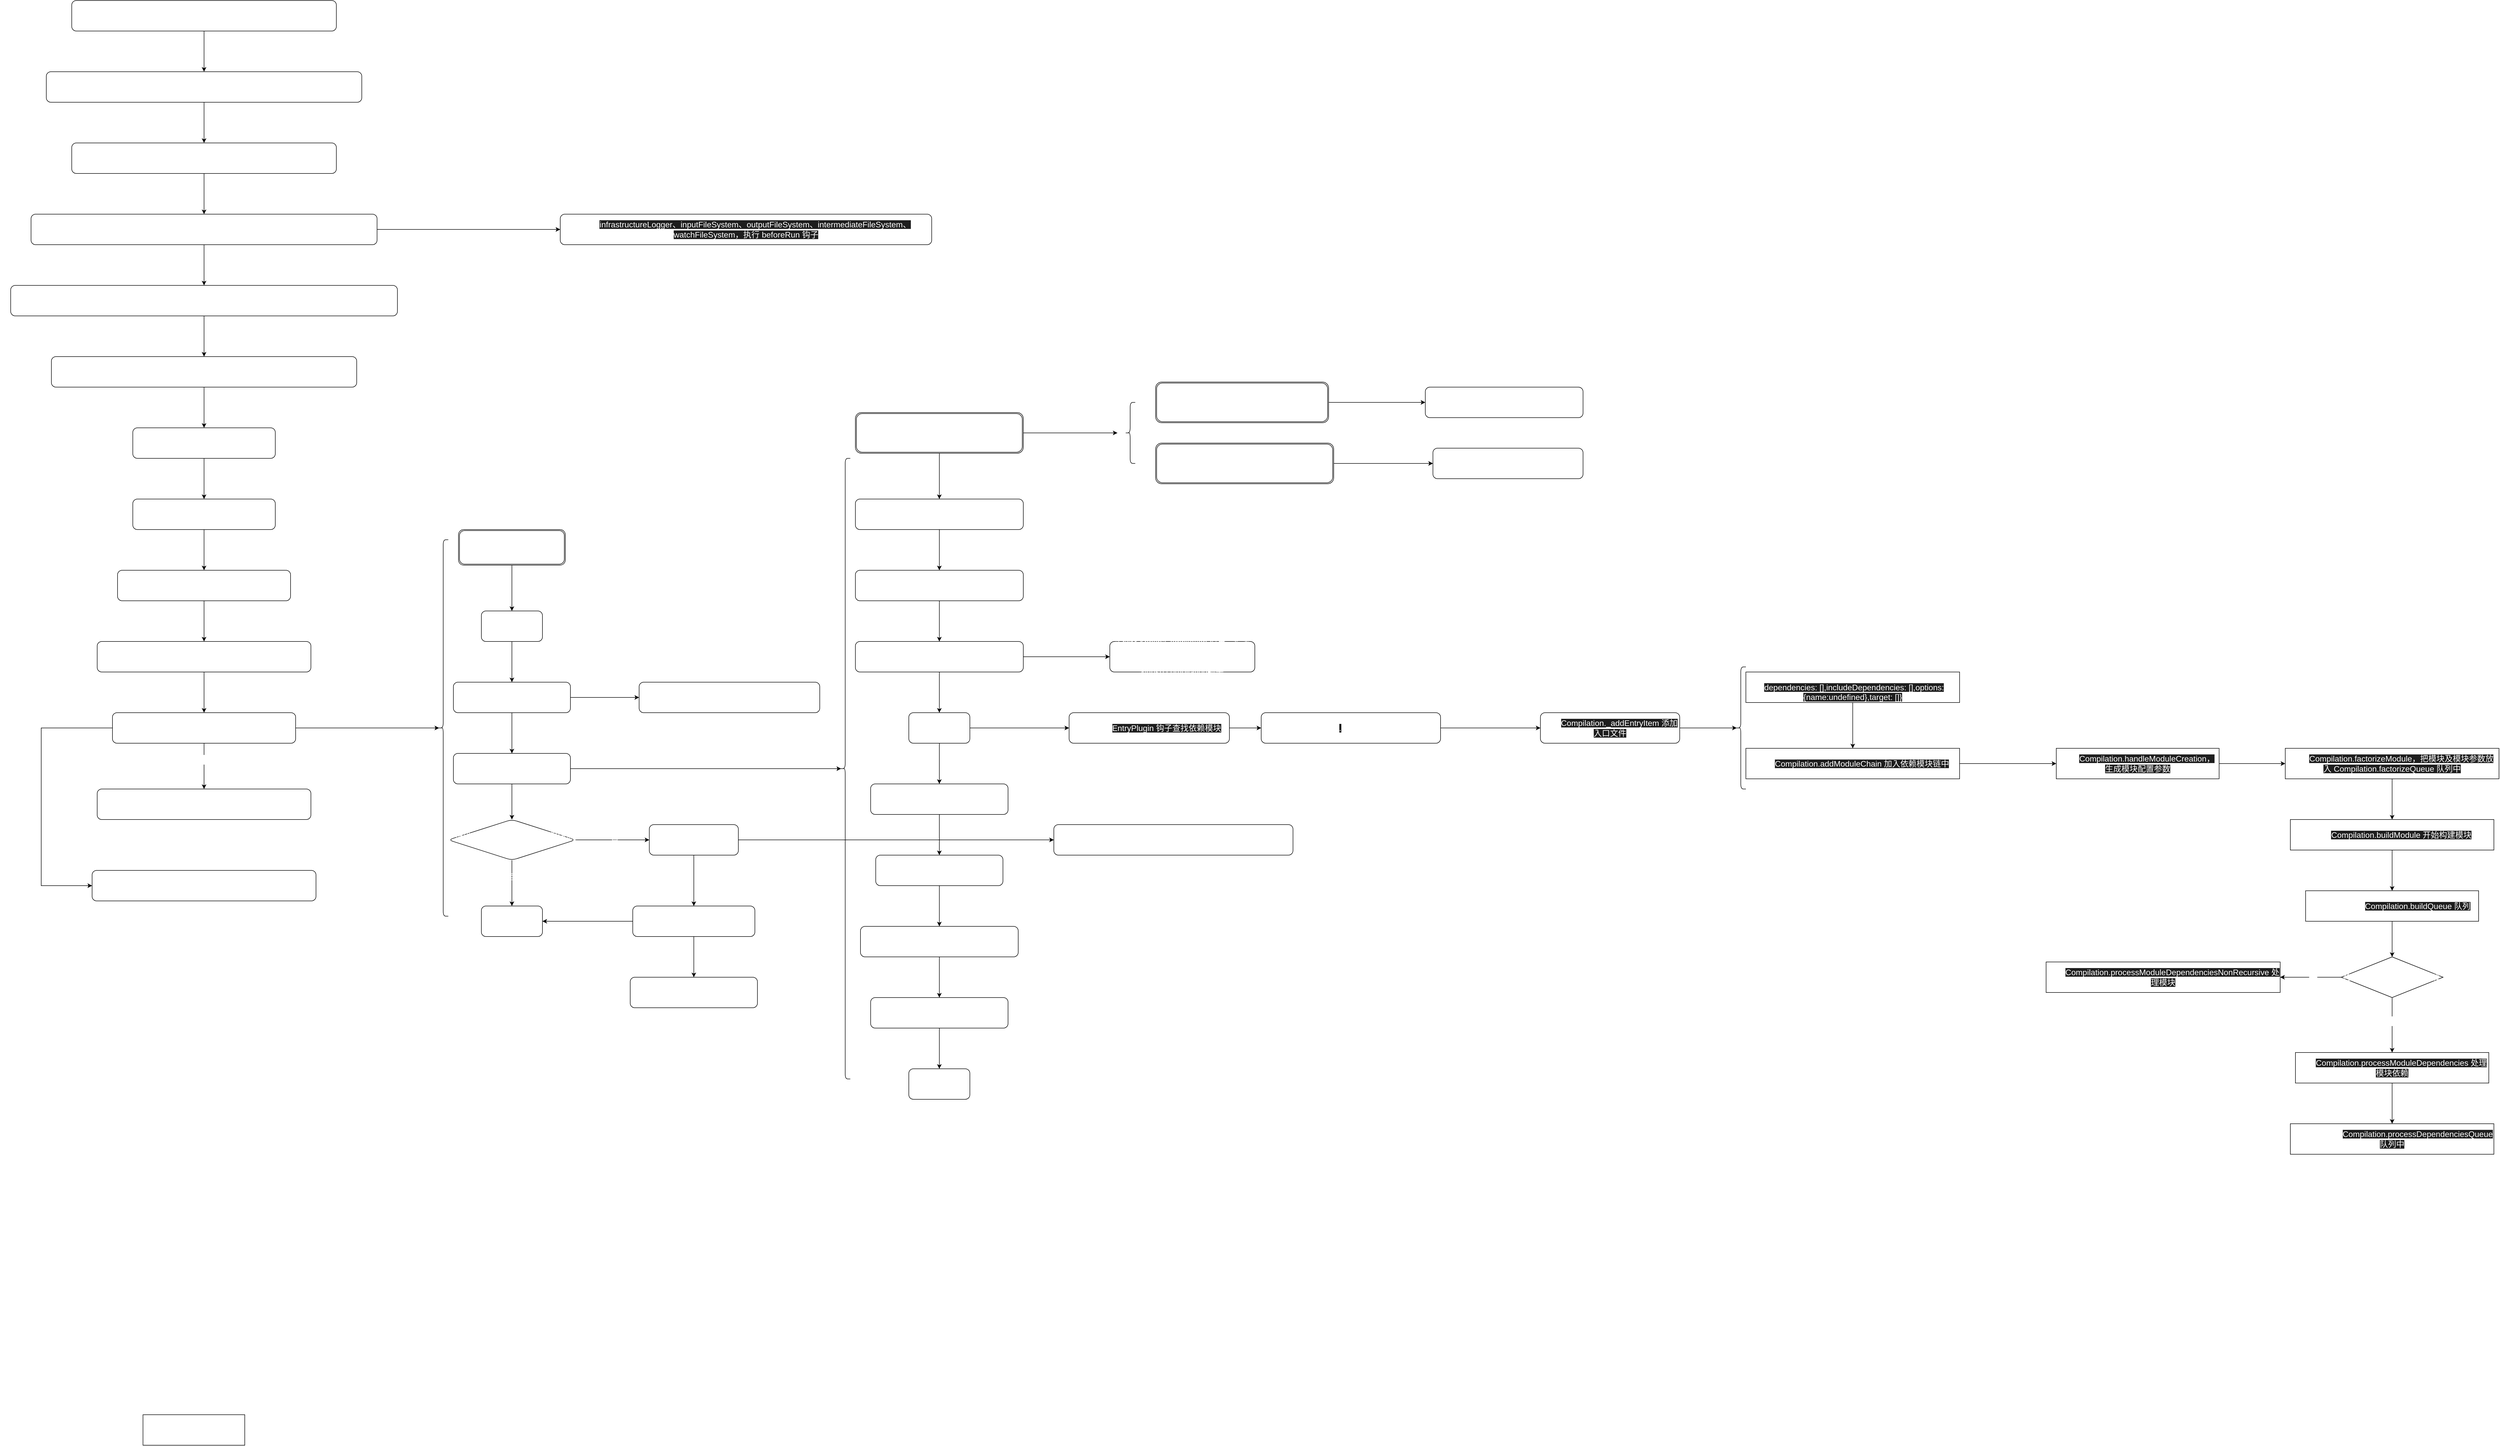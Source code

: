 <mxfile version="13.6.5">
    <diagram id="v2d23optem65ANYo-D-t" name="第 1 页">
        <mxGraphModel dx="1056" dy="800" grid="1" gridSize="10" guides="1" tooltips="1" connect="1" arrows="1" fold="1" page="1" pageScale="1" pageWidth="827" pageHeight="1169" math="0" shadow="0">
            <root>
                <mxCell id="0"/>
                <mxCell id="1" parent="0"/>
                <mxCell id="5" value="" style="edgeStyle=orthogonalEdgeStyle;rounded=0;orthogonalLoop=1;jettySize=auto;fontFamily=Helvetica;fontSize=16;labelBackgroundColor=none;labelBorderColor=none;fontColor=#FFFFFF;" parent="1" source="3" target="4" edge="1">
                    <mxGeometry relative="1" as="geometry"/>
                </mxCell>
                <mxCell id="3" value="getNormalizedWebpackOptions(序列化参数)" style="rounded=1;whiteSpace=wrap;fontFamily=Helvetica;fontSize=16;labelBackgroundColor=none;labelBorderColor=none;fontColor=#FFFFFF;" parent="1" vertex="1">
                    <mxGeometry x="170" y="70" width="520" height="60" as="geometry"/>
                </mxCell>
                <mxCell id="8" value="" style="edgeStyle=orthogonalEdgeStyle;rounded=0;orthogonalLoop=1;jettySize=auto;fontFamily=Helvetica;fontSize=16;labelBackgroundColor=none;labelBorderColor=none;fontColor=#FFFFFF;" parent="1" source="4" target="7" edge="1">
                    <mxGeometry relative="1" as="geometry"/>
                </mxCell>
                <mxCell id="4" value="applyWebpackOptionsBaseDefaults（设置基础默认属性值）" style="whiteSpace=wrap;rounded=1;fontFamily=Helvetica;fontSize=16;labelBackgroundColor=none;labelBorderColor=none;fontColor=#FFFFFF;" parent="1" vertex="1">
                    <mxGeometry x="120" y="210" width="620" height="60" as="geometry"/>
                </mxCell>
                <mxCell id="10" value="" style="edgeStyle=orthogonalEdgeStyle;rounded=0;orthogonalLoop=1;jettySize=auto;fontFamily=Helvetica;fontSize=16;labelBackgroundColor=none;labelBorderColor=none;fontColor=#FFFFFF;" parent="1" source="7" target="9" edge="1">
                    <mxGeometry relative="1" as="geometry"/>
                </mxCell>
                <mxCell id="7" value="Compiler（构建&amp;nbsp;Compiler&amp;nbsp;实例）" style="whiteSpace=wrap;rounded=1;fontFamily=Helvetica;fontSize=16;labelBackgroundColor=none;labelBorderColor=none;fontColor=#FFFFFF;" parent="1" vertex="1">
                    <mxGeometry x="170" y="350" width="520" height="60" as="geometry"/>
                </mxCell>
                <mxCell id="12" value="" style="edgeStyle=orthogonalEdgeStyle;rounded=0;orthogonalLoop=1;jettySize=auto;fontFamily=Helvetica;fontSize=16;labelBackgroundColor=none;labelBorderColor=none;fontColor=#FFFFFF;" parent="1" source="9" target="11" edge="1">
                    <mxGeometry relative="1" as="geometry"/>
                </mxCell>
                <mxCell id="104" value="" style="edgeStyle=orthogonalEdgeStyle;rounded=0;orthogonalLoop=1;jettySize=auto;html=0;labelBackgroundColor=none;fontFamily=Helvetica;fontSize=16;fontColor=#FFFFFF;" parent="1" source="9" target="103" edge="1">
                    <mxGeometry relative="1" as="geometry"/>
                </mxCell>
                <mxCell id="9" value="NodeEnvironmentPlugin（实例环境变量插件，注入环境变量）" style="whiteSpace=wrap;rounded=1;fontFamily=Helvetica;fontSize=16;labelBackgroundColor=none;labelBorderColor=none;fontColor=#FFFFFF;" parent="1" vertex="1">
                    <mxGeometry x="90" y="490" width="680" height="60" as="geometry"/>
                </mxCell>
                <mxCell id="14" value="" style="edgeStyle=orthogonalEdgeStyle;rounded=0;orthogonalLoop=1;jettySize=auto;fontFamily=Helvetica;fontSize=16;labelBackgroundColor=none;labelBorderColor=none;fontColor=#FFFFFF;" parent="1" source="11" target="13" edge="1">
                    <mxGeometry relative="1" as="geometry"/>
                </mxCell>
                <mxCell id="11" value="按照顺序执行插件（函数插件绑定 this 为 compiler 并把对象作为参数传入函数和实例对象插件调用&amp;nbsp;apply 方法注入&amp;nbsp;compiler 实例）" style="whiteSpace=wrap;rounded=1;fontFamily=Helvetica;fontSize=16;labelBackgroundColor=none;labelBorderColor=none;fontColor=#FFFFFF;" parent="1" vertex="1">
                    <mxGeometry x="50" y="630" width="760" height="60" as="geometry"/>
                </mxCell>
                <mxCell id="16" value="" style="edgeStyle=orthogonalEdgeStyle;rounded=0;orthogonalLoop=1;jettySize=auto;fontFamily=Helvetica;fontSize=16;labelBackgroundColor=none;labelBorderColor=none;fontColor=#FFFFFF;" parent="1" source="13" target="15" edge="1">
                    <mxGeometry relative="1" as="geometry"/>
                </mxCell>
                <mxCell id="13" value="applyWebpackOptionsDefaults 设置默认参数" style="whiteSpace=wrap;rounded=1;fontFamily=Helvetica;fontSize=16;labelBackgroundColor=none;labelBorderColor=none;fontColor=#FFFFFF;" parent="1" vertex="1">
                    <mxGeometry x="130" y="770" width="600" height="60" as="geometry"/>
                </mxCell>
                <mxCell id="18" value="" style="edgeStyle=orthogonalEdgeStyle;rounded=0;orthogonalLoop=1;jettySize=auto;fontFamily=Helvetica;fontSize=16;labelBackgroundColor=none;labelBorderColor=none;fontColor=#FFFFFF;" parent="1" source="15" target="17" edge="1">
                    <mxGeometry relative="1" as="geometry"/>
                </mxCell>
                <mxCell id="15" value="调用&amp;nbsp;environment 钩子" style="whiteSpace=wrap;rounded=1;fontFamily=Helvetica;fontSize=16;labelBackgroundColor=none;labelBorderColor=none;fontColor=#FFFFFF;" parent="1" vertex="1">
                    <mxGeometry x="290" y="910" width="280" height="60" as="geometry"/>
                </mxCell>
                <mxCell id="20" value="" style="edgeStyle=orthogonalEdgeStyle;rounded=0;orthogonalLoop=1;jettySize=auto;fontFamily=Helvetica;fontSize=16;labelBackgroundColor=none;labelBorderColor=none;fontColor=#FFFFFF;" parent="1" source="17" target="19" edge="1">
                    <mxGeometry relative="1" as="geometry"/>
                </mxCell>
                <mxCell id="17" value="调用 afterEnvironment 钩子" style="whiteSpace=wrap;rounded=1;fontFamily=Helvetica;fontSize=16;labelBackgroundColor=none;labelBorderColor=none;fontColor=#FFFFFF;" parent="1" vertex="1">
                    <mxGeometry x="290" y="1050" width="280" height="60" as="geometry"/>
                </mxCell>
                <mxCell id="22" value="" style="edgeStyle=orthogonalEdgeStyle;rounded=0;orthogonalLoop=1;jettySize=auto;fontFamily=Helvetica;fontSize=16;labelBackgroundColor=none;labelBorderColor=none;fontColor=#FFFFFF;" parent="1" source="19" target="21" edge="1">
                    <mxGeometry relative="1" as="geometry"/>
                </mxCell>
                <mxCell id="19" value="实例化&amp;nbsp;&amp;nbsp;WebpackOptionsApply 处理参数，根据webpack 向上下文中注入属性" style="whiteSpace=wrap;rounded=1;fontFamily=Helvetica;fontSize=16;labelBackgroundColor=none;labelBorderColor=none;fontColor=#FFFFFF;" parent="1" vertex="1">
                    <mxGeometry x="260" y="1190" width="340" height="60" as="geometry"/>
                </mxCell>
                <mxCell id="33" value="" style="edgeStyle=orthogonalEdgeStyle;rounded=0;orthogonalLoop=1;jettySize=auto;fontFamily=Helvetica;fontSize=16;labelBackgroundColor=none;labelBorderColor=none;fontColor=#FFFFFF;" parent="1" source="21" target="32" edge="1">
                    <mxGeometry relative="1" as="geometry"/>
                </mxCell>
                <mxCell id="21" value="调用&amp;nbsp;initialize 钩子" style="whiteSpace=wrap;rounded=1;fontFamily=Helvetica;fontSize=16;labelBackgroundColor=none;labelBorderColor=none;fontColor=#FFFFFF;" parent="1" vertex="1">
                    <mxGeometry x="220" y="1330" width="420" height="60" as="geometry"/>
                </mxCell>
                <mxCell id="35" value="" style="edgeStyle=orthogonalEdgeStyle;rounded=0;orthogonalLoop=1;jettySize=auto;entryX=0.1;entryY=0.5;entryDx=0;entryDy=0;entryPerimeter=0;fontFamily=Helvetica;fontSize=16;labelBackgroundColor=none;labelBorderColor=none;fontColor=#FFFFFF;" parent="1" source="32" target="34" edge="1">
                    <mxGeometry relative="1" as="geometry"/>
                </mxCell>
                <mxCell id="105" style="edgeStyle=orthogonalEdgeStyle;rounded=0;orthogonalLoop=1;jettySize=auto;html=0;exitX=0.5;exitY=1;exitDx=0;exitDy=0;entryX=0.5;entryY=0;entryDx=0;entryDy=0;labelBackgroundColor=none;fontFamily=Helvetica;fontSize=16;fontColor=#FFFFFF;" parent="1" source="32" target="100" edge="1">
                    <mxGeometry relative="1" as="geometry"/>
                </mxCell>
                <mxCell id="107" value="编译时" style="edgeLabel;html=1;align=center;verticalAlign=middle;resizable=0;points=[];fontSize=16;fontFamily=Helvetica;fontColor=#FFFFFF;" parent="105" vertex="1" connectable="0">
                    <mxGeometry x="-0.289" y="1" relative="1" as="geometry">
                        <mxPoint as="offset"/>
                    </mxGeometry>
                </mxCell>
                <mxCell id="106" value="开发模式监听文件变化" style="edgeStyle=orthogonalEdgeStyle;rounded=0;orthogonalLoop=1;jettySize=auto;html=0;entryX=0;entryY=0.5;entryDx=0;entryDy=0;labelBackgroundColor=none;fontFamily=Helvetica;fontSize=16;fontColor=#FFFFFF;" parent="1" source="32" target="98" edge="1">
                    <mxGeometry relative="1" as="geometry">
                        <Array as="points">
                            <mxPoint x="110" y="1500"/>
                            <mxPoint x="110" y="1810"/>
                        </Array>
                    </mxGeometry>
                </mxCell>
                <mxCell id="32" value="调用&amp;nbsp;Compiler.run 开始编译" style="whiteSpace=wrap;rounded=1;fontFamily=Helvetica;fontSize=16;labelBackgroundColor=none;labelBorderColor=none;fontColor=#FFFFFF;" parent="1" vertex="1">
                    <mxGeometry x="250" y="1470" width="360" height="60" as="geometry"/>
                </mxCell>
                <mxCell id="34" value="" style="shape=curlyBracket;whiteSpace=wrap;rounded=1;size=0.5;fontFamily=Helvetica;fontSize=16;labelBackgroundColor=none;labelBorderColor=none;fontColor=#FFFFFF;" parent="1" vertex="1">
                    <mxGeometry x="890" y="1130" width="20" height="740" as="geometry"/>
                </mxCell>
                <mxCell id="38" value="" style="edgeStyle=orthogonalEdgeStyle;rounded=0;orthogonalLoop=1;jettySize=auto;fontFamily=Helvetica;fontSize=16;labelBackgroundColor=none;labelBorderColor=none;fontColor=#FFFFFF;" parent="1" source="36" target="37" edge="1">
                    <mxGeometry relative="1" as="geometry"/>
                </mxCell>
                <mxCell id="36" value="调用&amp;nbsp;beforeRun 钩子" style="shape=ext;double=1;rounded=1;whiteSpace=wrap;fontFamily=Helvetica;fontSize=16;labelBackgroundColor=none;labelBorderColor=none;fontColor=#FFFFFF;" parent="1" vertex="1">
                    <mxGeometry x="930" y="1110" width="210" height="70" as="geometry"/>
                </mxCell>
                <mxCell id="40" value="" style="edgeStyle=orthogonalEdgeStyle;rounded=0;orthogonalLoop=1;jettySize=auto;fontFamily=Helvetica;fontSize=16;labelBackgroundColor=none;labelBorderColor=none;fontColor=#FFFFFF;" parent="1" source="37" target="39" edge="1">
                    <mxGeometry relative="1" as="geometry"/>
                </mxCell>
                <mxCell id="37" value="调用&amp;nbsp;run 钩子" style="whiteSpace=wrap;rounded=1;fontFamily=Helvetica;fontSize=16;labelBackgroundColor=none;labelBorderColor=none;fontColor=#FFFFFF;" parent="1" vertex="1">
                    <mxGeometry x="975" y="1270" width="120" height="60" as="geometry"/>
                </mxCell>
                <mxCell id="42" value="" style="edgeStyle=orthogonalEdgeStyle;rounded=0;orthogonalLoop=1;jettySize=auto;fontFamily=Helvetica;fontSize=16;labelBackgroundColor=none;labelBorderColor=none;fontColor=#FFFFFF;" parent="1" source="39" target="41" edge="1">
                    <mxGeometry relative="1" as="geometry"/>
                </mxCell>
                <mxCell id="58" value="" style="edgeStyle=orthogonalEdgeStyle;rounded=0;orthogonalLoop=1;jettySize=auto;fontFamily=Helvetica;fontSize=16;labelBackgroundColor=none;labelBorderColor=none;fontColor=#FFFFFF;" parent="1" source="39" target="57" edge="1">
                    <mxGeometry relative="1" as="geometry"/>
                </mxCell>
                <mxCell id="39" value="调用 this.readRecords 读取编译文件" style="whiteSpace=wrap;rounded=1;fontFamily=Helvetica;fontSize=16;labelBackgroundColor=none;labelBorderColor=none;fontColor=#FFFFFF;" parent="1" vertex="1">
                    <mxGeometry x="920" y="1410" width="230" height="60" as="geometry"/>
                </mxCell>
                <mxCell id="44" value="" style="edgeStyle=orthogonalEdgeStyle;rounded=0;orthogonalLoop=1;jettySize=auto;fontFamily=Helvetica;fontSize=16;labelBackgroundColor=none;labelBorderColor=none;fontColor=#FFFFFF;" parent="1" source="41" target="43" edge="1">
                    <mxGeometry relative="1" as="geometry"/>
                </mxCell>
                <mxCell id="60" value="" style="edgeStyle=orthogonalEdgeStyle;rounded=0;orthogonalLoop=1;jettySize=auto;entryX=0.1;entryY=0.5;entryDx=0;entryDy=0;entryPerimeter=0;fontFamily=Helvetica;fontSize=16;labelBackgroundColor=none;labelBorderColor=none;fontColor=#FFFFFF;" parent="1" source="41" target="59" edge="1">
                    <mxGeometry relative="1" as="geometry"/>
                </mxCell>
                <mxCell id="41" value="调用 this.compile 构建一个&amp;nbsp;compilation 实例" style="whiteSpace=wrap;rounded=1;fontFamily=Helvetica;fontSize=16;labelBackgroundColor=none;labelBorderColor=none;fontColor=#FFFFFF;" parent="1" vertex="1">
                    <mxGeometry x="920" y="1550" width="230" height="60" as="geometry"/>
                </mxCell>
                <mxCell id="46" value="" style="edgeStyle=orthogonalEdgeStyle;rounded=0;orthogonalLoop=1;jettySize=auto;fontFamily=Helvetica;fontSize=16;labelBackgroundColor=none;labelBorderColor=none;fontColor=#FFFFFF;" parent="1" source="43" target="45" edge="1">
                    <mxGeometry relative="1" as="geometry"/>
                </mxCell>
                <mxCell id="47" value="否" style="edgeLabel;align=center;verticalAlign=middle;resizable=0;points=[];fontFamily=Helvetica;fontSize=16;labelBackgroundColor=none;labelBorderColor=none;fontColor=#FFFFFF;" parent="46" vertex="1" connectable="0">
                    <mxGeometry x="-0.311" y="-3" relative="1" as="geometry">
                        <mxPoint as="offset"/>
                    </mxGeometry>
                </mxCell>
                <mxCell id="49" value="" style="edgeStyle=orthogonalEdgeStyle;rounded=0;orthogonalLoop=1;jettySize=auto;fontFamily=Helvetica;fontSize=16;labelBackgroundColor=none;labelBorderColor=none;fontColor=#FFFFFF;" parent="1" source="43" target="48" edge="1">
                    <mxGeometry relative="1" as="geometry"/>
                </mxCell>
                <mxCell id="50" value="是" style="edgeLabel;align=center;verticalAlign=middle;resizable=0;points=[];fontFamily=Helvetica;fontSize=16;labelBackgroundColor=none;labelBorderColor=none;fontColor=#FFFFFF;" parent="49" vertex="1" connectable="0">
                    <mxGeometry x="0.062" y="-1" relative="1" as="geometry">
                        <mxPoint as="offset"/>
                    </mxGeometry>
                </mxCell>
                <mxCell id="43" value="调用&amp;nbsp;shouldEmit 检查是否需要输出资源" style="rhombus;whiteSpace=wrap;rounded=1;fontFamily=Helvetica;fontSize=16;labelBackgroundColor=none;labelBorderColor=none;fontColor=#FFFFFF;" parent="1" vertex="1">
                    <mxGeometry x="910" y="1680" width="250" height="80" as="geometry"/>
                </mxCell>
                <mxCell id="45" value="调用&amp;nbsp;done 钩子结束流程" style="whiteSpace=wrap;rounded=1;fontFamily=Helvetica;fontSize=16;labelBackgroundColor=none;labelBorderColor=none;fontColor=#FFFFFF;" parent="1" vertex="1">
                    <mxGeometry x="975" y="1850" width="120" height="60" as="geometry"/>
                </mxCell>
                <mxCell id="52" value="" style="edgeStyle=orthogonalEdgeStyle;rounded=0;orthogonalLoop=1;jettySize=auto;fontFamily=Helvetica;fontSize=16;labelBackgroundColor=none;labelBorderColor=none;fontColor=#FFFFFF;" parent="1" source="48" target="51" edge="1">
                    <mxGeometry relative="1" as="geometry"/>
                </mxCell>
                <mxCell id="94" value="" style="edgeStyle=orthogonalEdgeStyle;rounded=0;orthogonalLoop=1;jettySize=auto;fontFamily=Helvetica;fontSize=16;labelBackgroundColor=none;labelBorderColor=none;fontColor=#FFFFFF;" parent="1" source="48" edge="1" target="95">
                    <mxGeometry relative="1" as="geometry">
                        <mxPoint x="2422" y="1720" as="targetPoint"/>
                    </mxGeometry>
                </mxCell>
                <mxCell id="48" value="nextTick&amp;nbsp;调用&amp;nbsp;this.emitAssets 输出资源" style="whiteSpace=wrap;rounded=1;fontFamily=Helvetica;fontSize=16;labelBackgroundColor=none;labelBorderColor=none;fontColor=#FFFFFF;" parent="1" vertex="1">
                    <mxGeometry x="1305" y="1690" width="175" height="60" as="geometry"/>
                </mxCell>
                <mxCell id="53" value="" style="edgeStyle=orthogonalEdgeStyle;rounded=0;orthogonalLoop=1;jettySize=auto;entryX=1;entryY=0.5;entryDx=0;entryDy=0;fontFamily=Helvetica;fontSize=16;labelBackgroundColor=none;labelBorderColor=none;fontColor=#FFFFFF;" parent="1" source="51" target="45" edge="1">
                    <mxGeometry relative="1" as="geometry"/>
                </mxCell>
                <mxCell id="97" value="" style="edgeStyle=orthogonalEdgeStyle;rounded=0;orthogonalLoop=1;jettySize=auto;fontFamily=Helvetica;fontSize=16;labelBackgroundColor=none;labelBorderColor=none;fontColor=#FFFFFF;" parent="1" source="51" target="96" edge="1">
                    <mxGeometry relative="1" as="geometry"/>
                </mxCell>
                <mxCell id="51" value="调用 this.emitRecords 输出文件" style="whiteSpace=wrap;rounded=1;fontFamily=Helvetica;fontSize=16;labelBackgroundColor=none;labelBorderColor=none;fontColor=#FFFFFF;" parent="1" vertex="1">
                    <mxGeometry x="1272.5" y="1850" width="240" height="60" as="geometry"/>
                </mxCell>
                <mxCell id="57" value="用&amp;nbsp;this.inputFileSystem 读取&amp;nbsp;this.recordsInputPath 文件列表对象存入&amp;nbsp;this.records 中" style="whiteSpace=wrap;rounded=1;fontFamily=Helvetica;fontSize=16;labelBackgroundColor=none;labelBorderColor=none;fontColor=#FFFFFF;" parent="1" vertex="1">
                    <mxGeometry x="1285" y="1410" width="355" height="60" as="geometry"/>
                </mxCell>
                <mxCell id="59" value="" style="shape=curlyBracket;whiteSpace=wrap;rounded=1;fontFamily=Helvetica;fontSize=16;labelBackgroundColor=none;labelBorderColor=none;fontColor=#FFFFFF;" parent="1" vertex="1">
                    <mxGeometry x="1680" y="970" width="20" height="1220" as="geometry"/>
                </mxCell>
                <mxCell id="64" value="" style="edgeStyle=orthogonalEdgeStyle;rounded=0;orthogonalLoop=1;jettySize=auto;fontFamily=Helvetica;fontSize=16;labelBackgroundColor=none;labelBorderColor=none;fontColor=#FFFFFF;" parent="1" source="62" target="63" edge="1">
                    <mxGeometry relative="1" as="geometry"/>
                </mxCell>
                <mxCell id="83" value="" style="edgeStyle=orthogonalEdgeStyle;rounded=0;orthogonalLoop=1;jettySize=auto;fontFamily=Helvetica;fontSize=16;labelBackgroundColor=none;labelBorderColor=none;fontColor=#FFFFFF;" parent="1" source="62" edge="1">
                    <mxGeometry relative="1" as="geometry">
                        <mxPoint x="2225" y="920" as="targetPoint"/>
                    </mxGeometry>
                </mxCell>
                <mxCell id="62" value="调用 this.newCompilationParams 获取构建&amp;nbsp;Compilation 实例的参数" style="shape=ext;double=1;rounded=1;whiteSpace=wrap;fontFamily=Helvetica;fontSize=16;labelBackgroundColor=none;labelBorderColor=none;fontColor=#FFFFFF;" parent="1" vertex="1">
                    <mxGeometry x="1710" y="880" width="330" height="80" as="geometry"/>
                </mxCell>
                <mxCell id="66" value="" style="edgeStyle=orthogonalEdgeStyle;rounded=0;orthogonalLoop=1;jettySize=auto;fontFamily=Helvetica;fontSize=16;labelBackgroundColor=none;labelBorderColor=none;fontColor=#FFFFFF;" parent="1" source="63" target="65" edge="1">
                    <mxGeometry relative="1" as="geometry"/>
                </mxCell>
                <mxCell id="63" value="调用&amp;nbsp;beforeCompile 钩子" style="whiteSpace=wrap;rounded=1;fontFamily=Helvetica;fontSize=16;labelBackgroundColor=none;labelBorderColor=none;fontColor=#FFFFFF;" parent="1" vertex="1">
                    <mxGeometry x="1710" y="1050" width="330" height="60" as="geometry"/>
                </mxCell>
                <mxCell id="68" value="" style="edgeStyle=orthogonalEdgeStyle;rounded=0;orthogonalLoop=1;jettySize=auto;fontFamily=Helvetica;fontSize=16;labelBackgroundColor=none;labelBorderColor=none;fontColor=#FFFFFF;" parent="1" source="65" target="67" edge="1">
                    <mxGeometry relative="1" as="geometry"/>
                </mxCell>
                <mxCell id="65" value="调用&amp;nbsp;compile 钩子" style="whiteSpace=wrap;rounded=1;fontFamily=Helvetica;fontSize=16;labelBackgroundColor=none;labelBorderColor=none;fontColor=#FFFFFF;" parent="1" vertex="1">
                    <mxGeometry x="1710" y="1190" width="330" height="60" as="geometry"/>
                </mxCell>
                <mxCell id="70" value="" style="edgeStyle=orthogonalEdgeStyle;rounded=0;orthogonalLoop=1;jettySize=auto;fontFamily=Helvetica;fontSize=16;labelBackgroundColor=none;labelBorderColor=none;fontColor=#FFFFFF;" parent="1" source="67" target="69" edge="1">
                    <mxGeometry relative="1" as="geometry"/>
                </mxCell>
                <mxCell id="85" value="" style="edgeStyle=orthogonalEdgeStyle;rounded=0;orthogonalLoop=1;jettySize=auto;exitX=1;exitY=0.5;exitDx=0;exitDy=0;entryX=0;entryY=0.5;entryDx=0;entryDy=0;fontFamily=Helvetica;fontSize=16;labelBackgroundColor=none;labelBorderColor=none;fontColor=#FFFFFF;" parent="1" source="67" target="84" edge="1">
                    <mxGeometry relative="1" as="geometry"/>
                </mxCell>
                <mxCell id="67" value="调用&amp;nbsp;this.newCompilation(params) 构建&amp;nbsp;Compilation 实例" style="whiteSpace=wrap;rounded=1;fontFamily=Helvetica;fontSize=16;labelBackgroundColor=none;labelBorderColor=none;fontColor=#FFFFFF;" parent="1" vertex="1">
                    <mxGeometry x="1710" y="1330" width="330" height="60" as="geometry"/>
                </mxCell>
                <mxCell id="72" value="" style="edgeStyle=orthogonalEdgeStyle;rounded=0;orthogonalLoop=1;jettySize=auto;fontFamily=Helvetica;fontSize=16;labelBackgroundColor=none;labelBorderColor=none;fontColor=#FFFFFF;" parent="1" source="69" target="71" edge="1">
                    <mxGeometry relative="1" as="geometry"/>
                </mxCell>
                <mxCell id="113" value="" style="edgeStyle=orthogonalEdgeStyle;rounded=0;orthogonalLoop=1;jettySize=auto;html=1;fontColor=#FFFFFF;fontFamily=Helvetica;fontSize=16;" edge="1" parent="1" source="69" target="112">
                    <mxGeometry relative="1" as="geometry"/>
                </mxCell>
                <mxCell id="69" value="调用&amp;nbsp;make 钩子" style="whiteSpace=wrap;rounded=1;fontFamily=Helvetica;fontSize=16;labelBackgroundColor=none;labelBorderColor=none;fontColor=#FFFFFF;" parent="1" vertex="1">
                    <mxGeometry x="1815" y="1470" width="120" height="60" as="geometry"/>
                </mxCell>
                <mxCell id="75" value="" style="edgeStyle=orthogonalEdgeStyle;rounded=0;orthogonalLoop=1;jettySize=auto;fontFamily=Helvetica;fontSize=16;labelBackgroundColor=none;labelBorderColor=none;fontColor=#FFFFFF;" parent="1" source="71" target="74" edge="1">
                    <mxGeometry relative="1" as="geometry"/>
                </mxCell>
                <mxCell id="71" value="调用&amp;nbsp;finishMake 钩子" style="whiteSpace=wrap;rounded=1;fontFamily=Helvetica;fontSize=16;labelBackgroundColor=none;labelBorderColor=none;fontColor=#FFFFFF;" parent="1" vertex="1">
                    <mxGeometry x="1740" y="1610" width="270" height="60" as="geometry"/>
                </mxCell>
                <mxCell id="77" value="" style="edgeStyle=orthogonalEdgeStyle;rounded=0;orthogonalLoop=1;jettySize=auto;fontFamily=Helvetica;fontSize=16;labelBackgroundColor=none;labelBorderColor=none;fontColor=#FFFFFF;" parent="1" source="74" target="76" edge="1">
                    <mxGeometry relative="1" as="geometry"/>
                </mxCell>
                <mxCell id="74" value="process.nextTick 回调" style="whiteSpace=wrap;rounded=1;fontFamily=Helvetica;fontSize=16;labelBackgroundColor=none;labelBorderColor=none;fontColor=#FFFFFF;" parent="1" vertex="1">
                    <mxGeometry x="1750" y="1750" width="250" height="60" as="geometry"/>
                </mxCell>
                <mxCell id="79" value="" style="edgeStyle=orthogonalEdgeStyle;rounded=0;orthogonalLoop=1;jettySize=auto;fontFamily=Helvetica;fontSize=16;labelBackgroundColor=none;labelBorderColor=none;fontColor=#FFFFFF;" parent="1" source="76" target="78" edge="1">
                    <mxGeometry relative="1" as="geometry"/>
                </mxCell>
                <mxCell id="76" value="在&amp;nbsp;compilation.finish 回调中执行&amp;nbsp;compilation.seal 回调" style="whiteSpace=wrap;rounded=1;fontFamily=Helvetica;fontSize=16;labelBackgroundColor=none;labelBorderColor=none;fontColor=#FFFFFF;" parent="1" vertex="1">
                    <mxGeometry x="1720" y="1890" width="310" height="60" as="geometry"/>
                </mxCell>
                <mxCell id="81" value="" style="edgeStyle=orthogonalEdgeStyle;rounded=0;orthogonalLoop=1;jettySize=auto;fontFamily=Helvetica;fontSize=16;labelBackgroundColor=none;labelBorderColor=none;fontColor=#FFFFFF;" parent="1" source="78" target="80" edge="1">
                    <mxGeometry relative="1" as="geometry"/>
                </mxCell>
                <mxCell id="78" value="调用&amp;nbsp;afterCompile 钩子" style="whiteSpace=wrap;rounded=1;fontFamily=Helvetica;fontSize=16;labelBackgroundColor=none;labelBorderColor=none;fontColor=#FFFFFF;" parent="1" vertex="1">
                    <mxGeometry x="1740" y="2030" width="270" height="60" as="geometry"/>
                </mxCell>
                <mxCell id="80" value="回调&amp;nbsp;callback" style="whiteSpace=wrap;rounded=1;fontFamily=Helvetica;fontSize=16;labelBackgroundColor=none;labelBorderColor=none;fontColor=#FFFFFF;" parent="1" vertex="1">
                    <mxGeometry x="1815" y="2170" width="120" height="60" as="geometry"/>
                </mxCell>
                <mxCell id="84" value="实例化&amp;nbsp;Compilation 对象，设置&amp;nbsp;name、records 属性，执行&amp;nbsp;thisCompilation 和&amp;nbsp;compilation钩子" style="whiteSpace=wrap;rounded=1;fontFamily=Helvetica;fontSize=16;labelBackgroundColor=none;labelBorderColor=none;fontColor=#FFFFFF;" parent="1" vertex="1">
                    <mxGeometry x="2210" y="1330" width="285" height="60" as="geometry"/>
                </mxCell>
                <mxCell id="86" value="" style="shape=curlyBracket;whiteSpace=wrap;rounded=1;fontFamily=Helvetica;fontSize=16;labelBackgroundColor=none;labelBorderColor=none;fontColor=#FFFFFF;" parent="1" vertex="1">
                    <mxGeometry x="2240" y="860" width="20" height="120" as="geometry"/>
                </mxCell>
                <mxCell id="90" value="" style="edgeStyle=orthogonalEdgeStyle;rounded=0;orthogonalLoop=1;jettySize=auto;fontFamily=Helvetica;fontSize=16;labelBackgroundColor=none;labelBorderColor=none;fontColor=#FFFFFF;" parent="1" source="87" target="89" edge="1">
                    <mxGeometry relative="1" as="geometry"/>
                </mxCell>
                <mxCell id="87" value="调用&amp;nbsp;this.createNormalModuleFactory() 构建&amp;nbsp;normalModuleFactory 属性" style="shape=ext;double=1;rounded=1;whiteSpace=wrap;fontFamily=Helvetica;fontSize=16;labelBackgroundColor=none;labelBorderColor=none;fontColor=#FFFFFF;" parent="1" vertex="1">
                    <mxGeometry x="2300" y="820" width="340" height="80" as="geometry"/>
                </mxCell>
                <mxCell id="92" value="" style="edgeStyle=orthogonalEdgeStyle;rounded=0;orthogonalLoop=1;jettySize=auto;fontFamily=Helvetica;fontSize=16;labelBackgroundColor=none;labelBorderColor=none;fontColor=#FFFFFF;" parent="1" source="88" target="91" edge="1">
                    <mxGeometry relative="1" as="geometry"/>
                </mxCell>
                <mxCell id="88" value="调用&amp;nbsp;this.createContextModuleFactory() 构建&amp;nbsp;contextModuleFactory 属性" style="shape=ext;double=1;rounded=1;whiteSpace=wrap;fontFamily=Helvetica;fontSize=16;labelBackgroundColor=none;labelBorderColor=none;fontColor=#FFFFFF;" parent="1" vertex="1">
                    <mxGeometry x="2300" y="940" width="350" height="80" as="geometry"/>
                </mxCell>
                <mxCell id="89" value="实例化&amp;nbsp;NormalModuleFactory 对象，调用&amp;nbsp;normalModuleFactory 钩子" style="whiteSpace=wrap;rounded=1;fontFamily=Helvetica;fontSize=16;labelBackgroundColor=none;labelBorderColor=none;fontColor=#FFFFFF;" parent="1" vertex="1">
                    <mxGeometry x="2830" y="830" width="310" height="60" as="geometry"/>
                </mxCell>
                <mxCell id="91" value="实例化&amp;nbsp;ContextModuleFactory 对象，调用&amp;nbsp;contextModuleFactory 钩子" style="whiteSpace=wrap;rounded=1;fontFamily=Helvetica;fontSize=16;labelBackgroundColor=none;labelBorderColor=none;fontColor=#FFFFFF;" parent="1" vertex="1">
                    <mxGeometry x="2845" y="950" width="295" height="60" as="geometry"/>
                </mxCell>
                <mxCell id="95" value="调用&amp;nbsp;emit 钩子，调用&amp;nbsp;compilation.getAssets() 获取资源列表，遍历目标文件夹和当前生成文件的源数据进行比较增量更新" style="rounded=1;whiteSpace=wrap;fontFamily=Helvetica;fontSize=16;labelBackgroundColor=none;labelBorderColor=none;fontColor=#FFFFFF;" parent="1" vertex="1">
                    <mxGeometry x="2100" y="1690" width="470" height="60" as="geometry"/>
                </mxCell>
                <mxCell id="96" value="输出生成的文件记录" style="whiteSpace=wrap;rounded=1;fontFamily=Helvetica;fontSize=16;labelBackgroundColor=none;labelBorderColor=none;fontColor=#FFFFFF;" parent="1" vertex="1">
                    <mxGeometry x="1267.5" y="1990" width="250" height="60" as="geometry"/>
                </mxCell>
                <mxCell id="98" value="调用&amp;nbsp;Compiler.watch 构建&amp;nbsp;Watching 实例监听文件更改" style="whiteSpace=wrap;rounded=1;fontFamily=Helvetica;fontSize=16;labelBackgroundColor=none;labelBorderColor=none;fontColor=#FFFFFF;" parent="1" vertex="1">
                    <mxGeometry x="210" y="1780" width="440" height="60" as="geometry"/>
                </mxCell>
                <mxCell id="100" value="调用&amp;nbsp;Compiler.close 结束运行" style="whiteSpace=wrap;rounded=1;fontFamily=Helvetica;fontSize=16;labelBackgroundColor=none;labelBorderColor=none;fontColor=#FFFFFF;" parent="1" vertex="1">
                    <mxGeometry x="220" y="1620" width="420" height="60" as="geometry"/>
                </mxCell>
                <mxCell id="102" value="Compilation对象" style="whiteSpace=wrap;fontFamily=Helvetica;fontSize=16;labelBackgroundColor=none;labelBorderColor=none;fontColor=#FFFFFF;" parent="1" vertex="1">
                    <mxGeometry x="310" y="2850" width="200" height="60" as="geometry"/>
                </mxCell>
                <mxCell id="103" value="注入&amp;nbsp;&lt;span style=&quot;background-color: rgb(30, 30, 30); font-size: 16px;&quot;&gt;infrastructureLogger、&lt;/span&gt;&lt;span style=&quot;background-color: rgb(30, 30, 30); font-size: 16px;&quot;&gt;inputFileSystem、&lt;/span&gt;&lt;span style=&quot;background-color: rgb(30, 30, 30); font-size: 16px;&quot;&gt;outputFileSystem、&lt;/span&gt;&lt;span style=&quot;background-color: rgb(30, 30, 30); font-size: 16px;&quot;&gt;intermediateFileSystem、&lt;/span&gt;&lt;span style=&quot;background-color: rgb(30, 30, 30); font-size: 16px;&quot;&gt;watchFileSystem，执行&amp;nbsp;&lt;/span&gt;&lt;span style=&quot;background-color: rgb(30, 30, 30); font-size: 16px;&quot;&gt;beforeRun 钩子&lt;/span&gt;" style="whiteSpace=wrap;html=1;rounded=1;fontSize=16;fontColor=#FFFFFF;fontFamily=Helvetica;" parent="1" vertex="1">
                    <mxGeometry x="1130" y="490" width="730" height="60" as="geometry"/>
                </mxCell>
                <mxCell id="115" value="" style="edgeStyle=orthogonalEdgeStyle;rounded=0;orthogonalLoop=1;jettySize=auto;html=1;fontColor=#FFFFFF;fontFamily=Helvetica;fontSize=16;" edge="1" parent="1" source="112" target="114">
                    <mxGeometry relative="1" as="geometry"/>
                </mxCell>
                <mxCell id="112" value="执行插件&amp;nbsp;&lt;span style=&quot;background-color: rgb(30, 30, 30); font-size: 16px;&quot;&gt;EntryPlugin 钩子查找依赖模块&lt;/span&gt;" style="whiteSpace=wrap;html=1;rounded=1;fontSize=16;fontColor=#FFFFFF;fontFamily=Helvetica;" vertex="1" parent="1">
                    <mxGeometry x="2130" y="1470" width="315" height="60" as="geometry"/>
                </mxCell>
                <mxCell id="117" value="" style="edgeStyle=orthogonalEdgeStyle;rounded=0;orthogonalLoop=1;jettySize=auto;html=1;fontColor=#FFFFFF;fontFamily=Helvetica;fontSize=16;" edge="1" parent="1" source="114" target="116">
                    <mxGeometry relative="1" as="geometry"/>
                </mxCell>
                <mxCell id="114" value="调用 C&lt;span style=&quot;font-size: 16px;&quot;&gt;ompilation&lt;/span&gt;&lt;span style=&quot;background-color: rgb(30, 30, 30); font-size: 16px;&quot;&gt;.&lt;/span&gt;&lt;span style=&quot;font-size: 16px;&quot;&gt;addEntry 添加依赖模块&lt;/span&gt;" style="whiteSpace=wrap;html=1;rounded=1;fontSize=16;fontColor=#FFFFFF;fontFamily=Helvetica;" vertex="1" parent="1">
                    <mxGeometry x="2507.5" y="1470" width="352.5" height="60" as="geometry"/>
                </mxCell>
                <mxCell id="119" style="edgeStyle=orthogonalEdgeStyle;rounded=0;orthogonalLoop=1;jettySize=auto;html=1;exitX=1;exitY=0.5;exitDx=0;exitDy=0;entryX=0.1;entryY=0.5;entryDx=0;entryDy=0;entryPerimeter=0;fontColor=#FFFFFF;fontFamily=Helvetica;fontSize=16;" edge="1" parent="1" source="116" target="118">
                    <mxGeometry relative="1" as="geometry"/>
                </mxCell>
                <mxCell id="116" value="调用&amp;nbsp;&lt;span style=&quot;background-color: rgb(30, 30, 30); font-size: 16px;&quot;&gt;Compilation.&lt;/span&gt;&lt;span style=&quot;background-color: rgb(30, 30, 30); font-size: 16px;&quot;&gt;_addEntryItem 添加入口文件&lt;/span&gt;" style="whiteSpace=wrap;html=1;rounded=1;fontSize=16;fontColor=#FFFFFF;fontFamily=Helvetica;" vertex="1" parent="1">
                    <mxGeometry x="3056.25" y="1470" width="273.75" height="60" as="geometry"/>
                </mxCell>
                <mxCell id="118" value="" style="shape=curlyBracket;whiteSpace=wrap;html=1;rounded=1;fontColor=#FFFFFF;fontFamily=Helvetica;fontSize=16;" vertex="1" parent="1">
                    <mxGeometry x="3440" y="1380" width="20" height="240" as="geometry"/>
                </mxCell>
                <mxCell id="125" style="edgeStyle=orthogonalEdgeStyle;rounded=0;orthogonalLoop=1;jettySize=auto;html=1;entryX=0.5;entryY=0;entryDx=0;entryDy=0;fontColor=#FFFFFF;fontFamily=Helvetica;fontSize=16;" edge="1" parent="1" source="120" target="123">
                    <mxGeometry relative="1" as="geometry"/>
                </mxCell>
                <mxCell id="120" value="构建一个依赖模块，&lt;br style=&quot;font-size: 16px;&quot;&gt;{&lt;span style=&quot;background-color: rgb(30, 30, 30); font-size: 16px;&quot;&gt;dependencies&lt;/span&gt;&lt;span style=&quot;background-color: rgb(30, 30, 30); font-size: 16px;&quot;&gt;:&lt;/span&gt;&lt;span style=&quot;background-color: rgb(30, 30, 30); font-size: 16px;&quot;&gt; [],&lt;/span&gt;&lt;span style=&quot;background-color: rgb(30, 30, 30); font-size: 16px;&quot;&gt;includeDependencies&lt;/span&gt;&lt;span style=&quot;background-color: rgb(30, 30, 30); font-size: 16px;&quot;&gt;:&lt;/span&gt;&lt;span style=&quot;background-color: rgb(30, 30, 30); font-size: 16px;&quot;&gt; [],&lt;/span&gt;&lt;span style=&quot;background-color: rgb(30, 30, 30); font-size: 16px;&quot;&gt;options&lt;/span&gt;&lt;span style=&quot;background-color: rgb(30, 30, 30); font-size: 16px;&quot;&gt;:&lt;/span&gt;&lt;span style=&quot;background-color: rgb(30, 30, 30); font-size: 16px;&quot;&gt; {&lt;/span&gt;&lt;span style=&quot;background-color: rgb(30, 30, 30); font-size: 16px;&quot;&gt;name&lt;/span&gt;&lt;span style=&quot;background-color: rgb(30, 30, 30); font-size: 16px;&quot;&gt;:&lt;/span&gt;&lt;span style=&quot;background-color: rgb(30, 30, 30); font-size: 16px;&quot;&gt;undefined&lt;/span&gt;&lt;span style=&quot;background-color: rgb(30, 30, 30); font-size: 16px;&quot;&gt;},&lt;/span&gt;&lt;span style=&quot;background-color: rgb(30, 30, 30); font-size: 16px;&quot;&gt;target: []&lt;/span&gt;&lt;span style=&quot;background-color: rgb(30, 30, 30); font-size: 16px;&quot;&gt;}&lt;/span&gt;" style="whiteSpace=wrap;html=1;fontColor=#FFFFFF;fontFamily=Helvetica;fontSize=16;" vertex="1" parent="1">
                    <mxGeometry x="3460" y="1390" width="420" height="60" as="geometry"/>
                </mxCell>
                <mxCell id="129" value="" style="edgeStyle=orthogonalEdgeStyle;rounded=0;orthogonalLoop=1;jettySize=auto;html=1;fontColor=#FFFFFF;fontFamily=Helvetica;fontSize=16;" edge="1" parent="1" source="123" target="128">
                    <mxGeometry relative="1" as="geometry"/>
                </mxCell>
                <mxCell id="123" value="调用&amp;nbsp;&lt;span style=&quot;font-size: 16px; background-color: rgb(30, 30, 30);&quot;&gt;Compilation.&lt;/span&gt;&lt;span style=&quot;background-color: rgb(30, 30, 30); font-size: 16px;&quot;&gt;addModuleChain 加入依赖模块链中&lt;/span&gt;" style="whiteSpace=wrap;html=1;fontColor=#FFFFFF;fontFamily=Helvetica;fontSize=16;" vertex="1" parent="1">
                    <mxGeometry x="3460" y="1540" width="420" height="60" as="geometry"/>
                </mxCell>
                <mxCell id="131" value="" style="edgeStyle=orthogonalEdgeStyle;rounded=0;orthogonalLoop=1;jettySize=auto;html=1;fontColor=#FFFFFF;fontFamily=Helvetica;fontSize=16;" edge="1" parent="1" source="128" target="130">
                    <mxGeometry relative="1" as="geometry"/>
                </mxCell>
                <mxCell id="128" value="调用&amp;nbsp;&lt;span style=&quot;font-size: 16px; background-color: rgb(30, 30, 30);&quot;&gt;Compilation.&lt;/span&gt;&lt;span style=&quot;background-color: rgb(30, 30, 30); font-size: 16px;&quot;&gt;handleModuleCreation，生成模块配置参数&lt;/span&gt;" style="whiteSpace=wrap;html=1;fontColor=#FFFFFF;fontFamily=Helvetica;fontSize=16;" vertex="1" parent="1">
                    <mxGeometry x="4070" y="1540" width="320" height="60" as="geometry"/>
                </mxCell>
                <mxCell id="133" value="" style="edgeStyle=orthogonalEdgeStyle;rounded=0;orthogonalLoop=1;jettySize=auto;html=1;fontColor=#FFFFFF;fontFamily=Helvetica;fontSize=16;" edge="1" parent="1" source="130" target="132">
                    <mxGeometry relative="1" as="geometry"/>
                </mxCell>
                <mxCell id="130" value="调用&amp;nbsp;&lt;span style=&quot;font-size: 16px; background-color: rgb(30, 30, 30);&quot;&gt;Compilation.&lt;/span&gt;&lt;span style=&quot;background-color: rgb(30, 30, 30); font-size: 16px;&quot;&gt;factorizeModule，把模块及模块参数放入&amp;nbsp;&lt;/span&gt;&lt;span style=&quot;font-size: 16px; background-color: rgb(30, 30, 30);&quot;&gt;Compilation.&lt;/span&gt;&lt;span style=&quot;background-color: rgb(30, 30, 30); font-size: 16px;&quot;&gt;factorizeQueue 队列中&lt;/span&gt;" style="whiteSpace=wrap;html=1;fontColor=#FFFFFF;fontFamily=Helvetica;fontSize=16;" vertex="1" parent="1">
                    <mxGeometry x="4520" y="1540" width="420" height="60" as="geometry"/>
                </mxCell>
                <mxCell id="135" value="" style="edgeStyle=orthogonalEdgeStyle;rounded=0;orthogonalLoop=1;jettySize=auto;html=1;fontColor=#FFFFFF;fontFamily=Helvetica;fontSize=16;" edge="1" parent="1" source="132" target="134">
                    <mxGeometry relative="1" as="geometry"/>
                </mxCell>
                <mxCell id="132" value="调用&amp;nbsp;&lt;span style=&quot;font-size: 16px; background-color: rgb(30, 30, 30);&quot;&gt;Compilation.&lt;/span&gt;&lt;span style=&quot;background-color: rgb(30, 30, 30); font-size: 16px;&quot;&gt;buildModule 开始构建模块&lt;/span&gt;" style="whiteSpace=wrap;html=1;fontColor=#FFFFFF;fontFamily=Helvetica;fontSize=16;" vertex="1" parent="1">
                    <mxGeometry x="4530" y="1680" width="400" height="60" as="geometry"/>
                </mxCell>
                <mxCell id="141" value="" style="edgeStyle=orthogonalEdgeStyle;rounded=0;orthogonalLoop=1;jettySize=auto;html=1;fontColor=#FFFFFF;fontFamily=Helvetica;fontSize=16;" edge="1" parent="1" source="134" target="140">
                    <mxGeometry relative="1" as="geometry"/>
                </mxCell>
                <mxCell id="134" value="编译模块放入&amp;nbsp;&lt;span style=&quot;font-size: 16px; background-color: rgb(30, 30, 30);&quot;&gt;Compilation.&lt;/span&gt;&lt;span style=&quot;background-color: rgb(30, 30, 30); font-size: 16px;&quot;&gt;buildQueue 队列&lt;/span&gt;" style="whiteSpace=wrap;html=1;fontColor=#FFFFFF;fontFamily=Helvetica;fontSize=16;" vertex="1" parent="1">
                    <mxGeometry x="4560" y="1820" width="340" height="60" as="geometry"/>
                </mxCell>
                <mxCell id="139" value="" style="edgeStyle=orthogonalEdgeStyle;rounded=0;orthogonalLoop=1;jettySize=auto;html=1;fontColor=#FFFFFF;fontFamily=Helvetica;fontSize=16;" edge="1" parent="1" source="136" target="138">
                    <mxGeometry relative="1" as="geometry"/>
                </mxCell>
                <mxCell id="136" value="调用&amp;nbsp;&lt;span style=&quot;font-size: 16px; background-color: rgb(30, 30, 30);&quot;&gt;Compilation.&lt;/span&gt;&lt;span style=&quot;background-color: rgb(30, 30, 30); font-size: 16px;&quot;&gt;processModuleDependencies 处理模块依赖&lt;/span&gt;" style="whiteSpace=wrap;html=1;fontColor=#FFFFFF;fontFamily=Helvetica;fontSize=16;" vertex="1" parent="1">
                    <mxGeometry x="4540" y="2138" width="380" height="60" as="geometry"/>
                </mxCell>
                <mxCell id="138" value="依赖模块放入&amp;nbsp;&lt;span style=&quot;font-size: 16px; background-color: rgb(30, 30, 30);&quot;&gt;Compilation.&lt;/span&gt;&lt;span style=&quot;background-color: rgb(30, 30, 30); font-size: 16px;&quot;&gt;processDependenciesQueue 队列中&lt;/span&gt;" style="whiteSpace=wrap;html=1;fontColor=#FFFFFF;fontFamily=Helvetica;fontSize=16;" vertex="1" parent="1">
                    <mxGeometry x="4530" y="2278" width="400" height="60" as="geometry"/>
                </mxCell>
                <mxCell id="142" style="edgeStyle=orthogonalEdgeStyle;rounded=0;orthogonalLoop=1;jettySize=auto;html=1;entryX=0.5;entryY=0;entryDx=0;entryDy=0;fontColor=#FFFFFF;fontFamily=Helvetica;fontSize=16;" edge="1" parent="1" source="140" target="136">
                    <mxGeometry relative="1" as="geometry"/>
                </mxCell>
                <mxCell id="143" value="是" style="edgeLabel;html=1;align=center;verticalAlign=middle;resizable=0;points=[];fontColor=#FFFFFF;fontFamily=Helvetica;fontSize=16;" vertex="1" connectable="0" parent="142">
                    <mxGeometry x="-0.145" relative="1" as="geometry">
                        <mxPoint as="offset"/>
                    </mxGeometry>
                </mxCell>
                <mxCell id="145" value="" style="edgeStyle=orthogonalEdgeStyle;rounded=0;orthogonalLoop=1;jettySize=auto;html=1;fontColor=#FFFFFF;fontFamily=Helvetica;fontSize=16;" edge="1" parent="1" source="140" target="144">
                    <mxGeometry relative="1" as="geometry"/>
                </mxCell>
                <mxCell id="146" value="否" style="edgeLabel;html=1;align=center;verticalAlign=middle;resizable=0;points=[];fontColor=#FFFFFF;fontFamily=Helvetica;fontSize=16;" vertex="1" connectable="0" parent="145">
                    <mxGeometry x="-0.067" y="-2" relative="1" as="geometry">
                        <mxPoint as="offset"/>
                    </mxGeometry>
                </mxCell>
                <mxCell id="140" value="检查是否正在运行模块编译" style="rhombus;whiteSpace=wrap;html=1;fontColor=#FFFFFF;fontFamily=Helvetica;fontSize=16;" vertex="1" parent="1">
                    <mxGeometry x="4630" y="1950" width="200" height="80" as="geometry"/>
                </mxCell>
                <mxCell id="144" value="调用&amp;nbsp;&lt;span style=&quot;font-size: 16px; background-color: rgb(30, 30, 30);&quot;&gt;Compilation.&lt;/span&gt;&lt;span style=&quot;background-color: rgb(30, 30, 30); font-size: 16px;&quot;&gt;processModuleDependenciesNonRecursive 处理模块&lt;/span&gt;" style="whiteSpace=wrap;html=1;fontColor=#FFFFFF;fontFamily=Helvetica;fontSize=16;" vertex="1" parent="1">
                    <mxGeometry x="4050" y="1960" width="460" height="60" as="geometry"/>
                </mxCell>
            </root>
        </mxGraphModel>
    </diagram>
</mxfile>